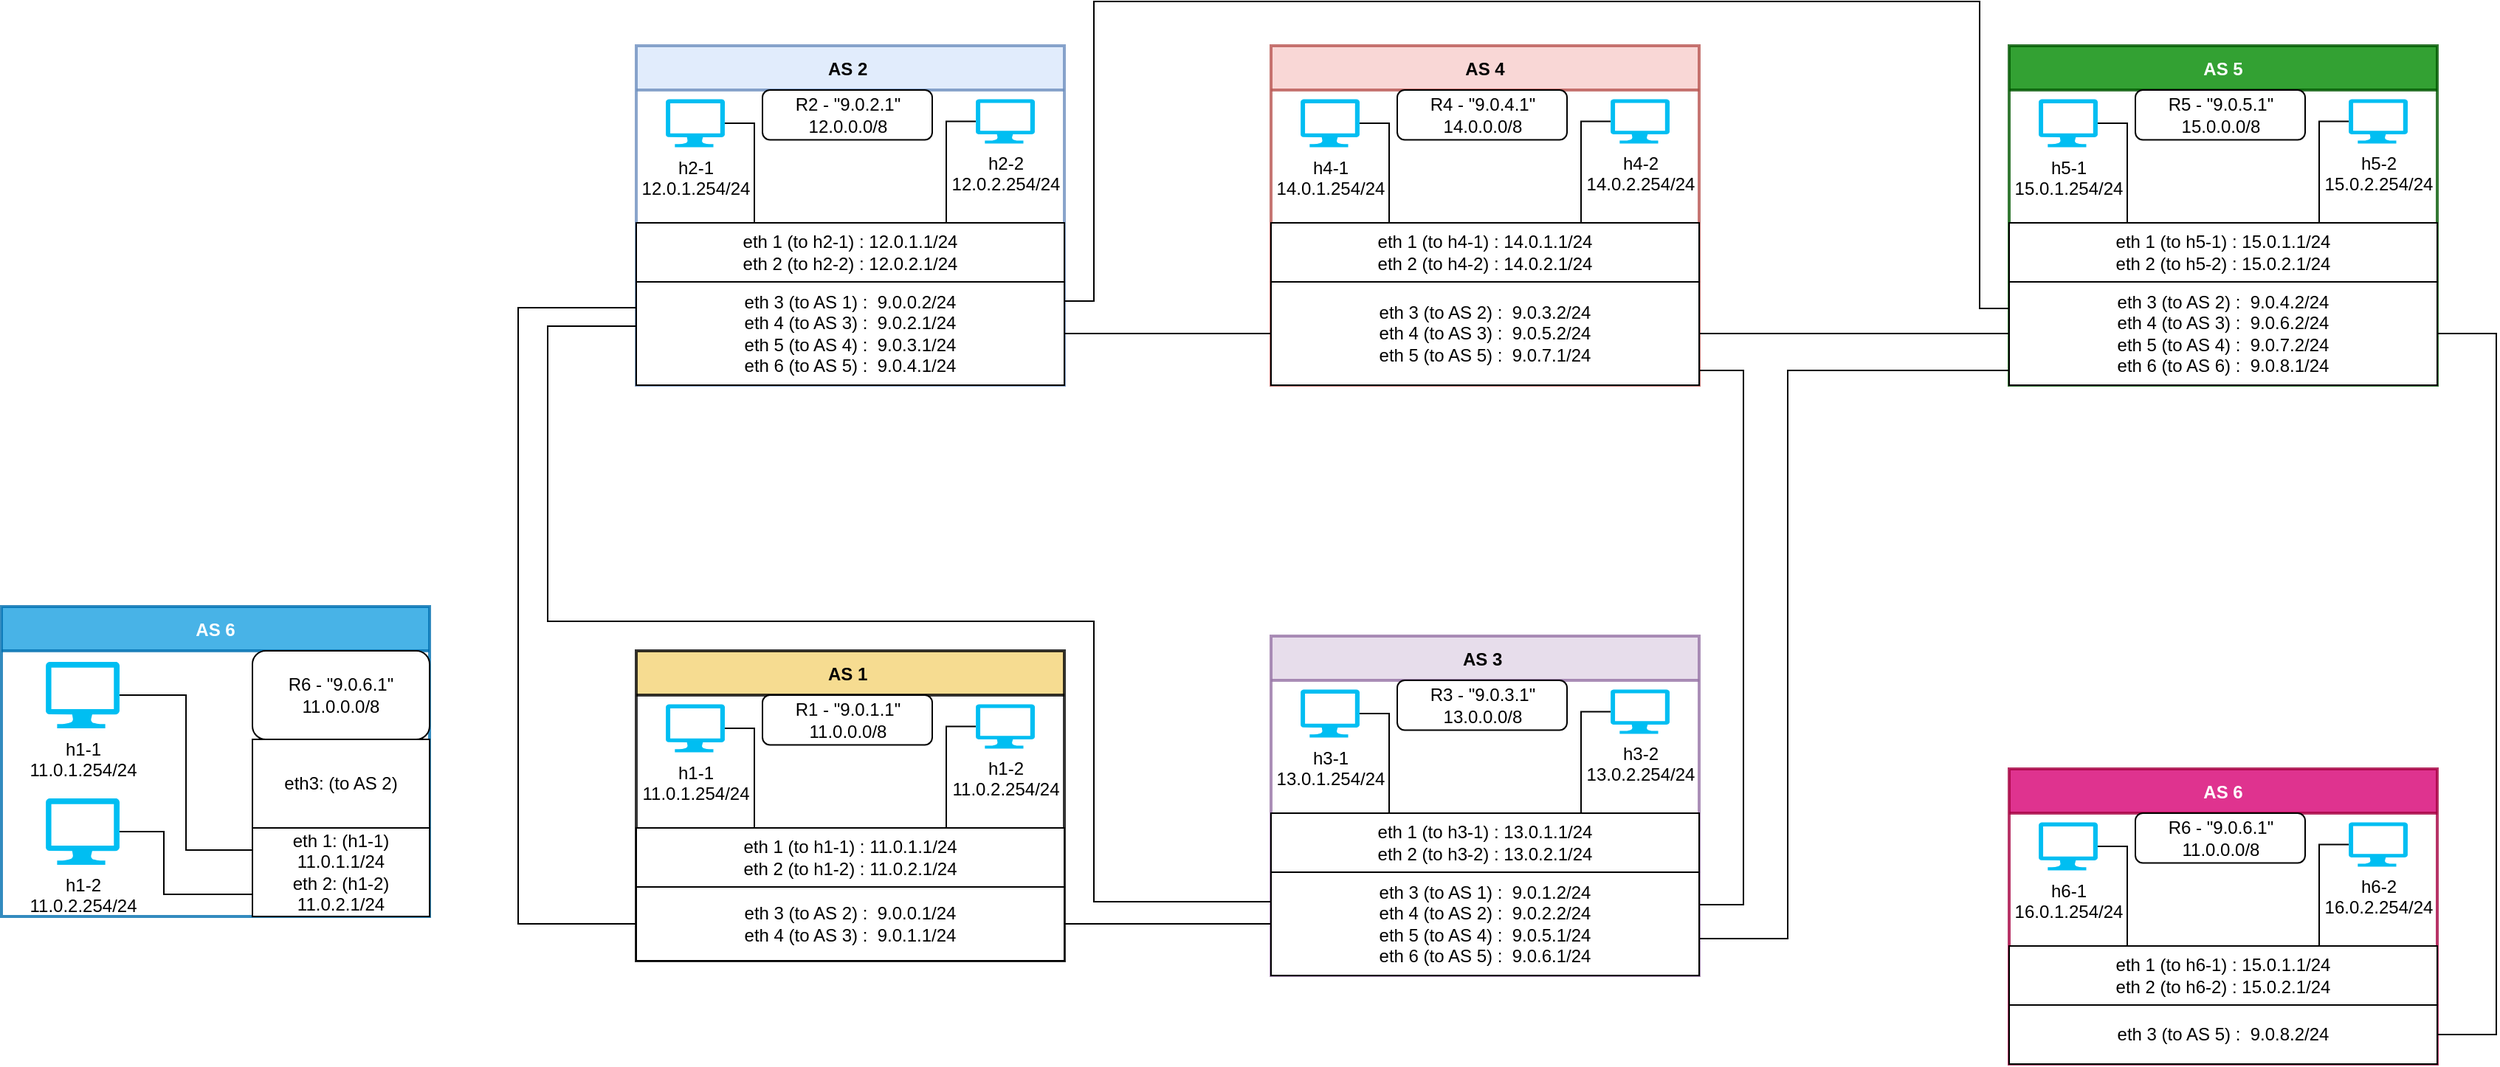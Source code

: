 <mxfile version="17.2.2" type="github">
  <diagram id="hPBcGTMjvYHtOmkIqjpS" name="Page-1">
    <mxGraphModel dx="3118" dy="962" grid="1" gridSize="10" guides="1" tooltips="1" connect="1" arrows="1" fold="1" page="1" pageScale="1" pageWidth="1400" pageHeight="850" math="0" shadow="0">
      <root>
        <mxCell id="0" />
        <mxCell id="1" parent="0" />
        <mxCell id="3R8BAee1Lmwa3WrxwWTS-9" value="AS 1 " style="swimlane;rounded=0;shadow=0;glass=0;fillColor=#f4d476;gradientColor=none;opacity=80;strokeWidth=2;startSize=30;" vertex="1" parent="1">
          <mxGeometry x="110" y="490" width="290" height="210" as="geometry" />
        </mxCell>
        <mxCell id="3R8BAee1Lmwa3WrxwWTS-3" value="eth 1 (to h1-1) :&amp;nbsp;11.0.1.1/24&lt;br&gt;eth 2 (to h1-2) : 11.0.2.1/24" style="rounded=0;whiteSpace=wrap;html=1;" vertex="1" parent="3R8BAee1Lmwa3WrxwWTS-9">
          <mxGeometry y="120" width="290" height="40" as="geometry" />
        </mxCell>
        <mxCell id="3R8BAee1Lmwa3WrxwWTS-1" value="R1 - &quot;9.0.1.1&quot;&lt;br&gt;11.0.0.0/8" style="rounded=1;whiteSpace=wrap;html=1;" vertex="1" parent="3R8BAee1Lmwa3WrxwWTS-9">
          <mxGeometry x="85.5" y="30" width="115" height="33.75" as="geometry" />
        </mxCell>
        <mxCell id="3R8BAee1Lmwa3WrxwWTS-2" value="eth 3 (to AS 2) :&amp;nbsp; 9.0.0.1/24&lt;br&gt;eth 4 (to AS 3) :&amp;nbsp;&amp;nbsp;9.0.1.1/24" style="rounded=0;whiteSpace=wrap;html=1;" vertex="1" parent="3R8BAee1Lmwa3WrxwWTS-9">
          <mxGeometry y="160" width="290" height="50" as="geometry" />
        </mxCell>
        <mxCell id="3R8BAee1Lmwa3WrxwWTS-66" style="edgeStyle=elbowEdgeStyle;rounded=0;orthogonalLoop=1;jettySize=auto;html=1;entryX=0.75;entryY=0;entryDx=0;entryDy=0;endArrow=none;endFill=0;" edge="1" parent="3R8BAee1Lmwa3WrxwWTS-9" source="3R8BAee1Lmwa3WrxwWTS-5" target="3R8BAee1Lmwa3WrxwWTS-3">
          <mxGeometry relative="1" as="geometry">
            <Array as="points">
              <mxPoint x="210" y="90" />
            </Array>
          </mxGeometry>
        </mxCell>
        <mxCell id="3R8BAee1Lmwa3WrxwWTS-5" value="h1-2&lt;br&gt;11.0.2.254/24" style="verticalLabelPosition=bottom;html=1;verticalAlign=top;align=center;strokeColor=none;fillColor=#00BEF2;shape=mxgraph.azure.computer;pointerEvents=1;" vertex="1" parent="3R8BAee1Lmwa3WrxwWTS-9">
          <mxGeometry x="230" y="36.25" width="40" height="30" as="geometry" />
        </mxCell>
        <mxCell id="3R8BAee1Lmwa3WrxwWTS-65" style="edgeStyle=elbowEdgeStyle;rounded=0;orthogonalLoop=1;jettySize=auto;html=1;entryX=0.25;entryY=0;entryDx=0;entryDy=0;endArrow=none;endFill=0;" edge="1" parent="3R8BAee1Lmwa3WrxwWTS-9" source="3R8BAee1Lmwa3WrxwWTS-4" target="3R8BAee1Lmwa3WrxwWTS-3">
          <mxGeometry relative="1" as="geometry">
            <Array as="points">
              <mxPoint x="80" y="90" />
            </Array>
          </mxGeometry>
        </mxCell>
        <mxCell id="3R8BAee1Lmwa3WrxwWTS-4" value="h1-1&lt;br&gt;11.0.1.254/24" style="verticalLabelPosition=bottom;html=1;verticalAlign=top;align=center;strokeColor=none;fillColor=#00BEF2;shape=mxgraph.azure.computer;pointerEvents=1;" vertex="1" parent="3R8BAee1Lmwa3WrxwWTS-9">
          <mxGeometry x="20" y="36.25" width="40" height="32.5" as="geometry" />
        </mxCell>
        <mxCell id="3R8BAee1Lmwa3WrxwWTS-75" value="AS 2 " style="swimlane;rounded=0;shadow=0;glass=0;fillColor=#dae8fc;opacity=80;strokeWidth=2;startSize=30;strokeColor=#6c8ebf;" vertex="1" parent="1">
          <mxGeometry x="110" y="80" width="290" height="230" as="geometry" />
        </mxCell>
        <mxCell id="3R8BAee1Lmwa3WrxwWTS-76" value="eth 1 (to h2-1) :&amp;nbsp;12.0.1.1/24&lt;br&gt;eth 2 (to h2-2) : 12.0.2.1/24" style="rounded=0;whiteSpace=wrap;html=1;" vertex="1" parent="3R8BAee1Lmwa3WrxwWTS-75">
          <mxGeometry y="120" width="290" height="40" as="geometry" />
        </mxCell>
        <mxCell id="3R8BAee1Lmwa3WrxwWTS-77" value="R2 - &quot;9.0.2.1&quot;&lt;br&gt;12.0.0.0/8" style="rounded=1;whiteSpace=wrap;html=1;" vertex="1" parent="3R8BAee1Lmwa3WrxwWTS-75">
          <mxGeometry x="85.5" y="30" width="115" height="33.75" as="geometry" />
        </mxCell>
        <mxCell id="3R8BAee1Lmwa3WrxwWTS-78" value="eth 3 (to AS 1) :&amp;nbsp; 9.0.0.2/24&lt;br&gt;eth 4 (to AS 3) :&amp;nbsp; 9.0.2.1/24&lt;br&gt;eth 5 (to AS 4) :&amp;nbsp; 9.0.3.1/24&lt;br&gt;eth 6 (to AS 5) :&amp;nbsp; 9.0.4.1/24" style="rounded=0;whiteSpace=wrap;html=1;" vertex="1" parent="3R8BAee1Lmwa3WrxwWTS-75">
          <mxGeometry y="160" width="290" height="70" as="geometry" />
        </mxCell>
        <mxCell id="3R8BAee1Lmwa3WrxwWTS-79" style="edgeStyle=elbowEdgeStyle;rounded=0;orthogonalLoop=1;jettySize=auto;html=1;entryX=0.75;entryY=0;entryDx=0;entryDy=0;endArrow=none;endFill=0;" edge="1" parent="3R8BAee1Lmwa3WrxwWTS-75" source="3R8BAee1Lmwa3WrxwWTS-80" target="3R8BAee1Lmwa3WrxwWTS-76">
          <mxGeometry relative="1" as="geometry">
            <Array as="points">
              <mxPoint x="210" y="90" />
            </Array>
          </mxGeometry>
        </mxCell>
        <mxCell id="3R8BAee1Lmwa3WrxwWTS-80" value="h2-2&lt;br&gt;12.0.2.254/24" style="verticalLabelPosition=bottom;html=1;verticalAlign=top;align=center;strokeColor=none;fillColor=#00BEF2;shape=mxgraph.azure.computer;pointerEvents=1;" vertex="1" parent="3R8BAee1Lmwa3WrxwWTS-75">
          <mxGeometry x="230" y="36.25" width="40" height="30" as="geometry" />
        </mxCell>
        <mxCell id="3R8BAee1Lmwa3WrxwWTS-81" style="edgeStyle=elbowEdgeStyle;rounded=0;orthogonalLoop=1;jettySize=auto;html=1;entryX=0.25;entryY=0;entryDx=0;entryDy=0;endArrow=none;endFill=0;" edge="1" parent="3R8BAee1Lmwa3WrxwWTS-75" source="3R8BAee1Lmwa3WrxwWTS-82" target="3R8BAee1Lmwa3WrxwWTS-76">
          <mxGeometry relative="1" as="geometry">
            <Array as="points">
              <mxPoint x="80" y="90" />
            </Array>
          </mxGeometry>
        </mxCell>
        <mxCell id="3R8BAee1Lmwa3WrxwWTS-82" value="h2-1&lt;br&gt;12.0.1.254/24" style="verticalLabelPosition=bottom;html=1;verticalAlign=top;align=center;strokeColor=none;fillColor=#00BEF2;shape=mxgraph.azure.computer;pointerEvents=1;" vertex="1" parent="3R8BAee1Lmwa3WrxwWTS-75">
          <mxGeometry x="20" y="36.25" width="40" height="32.5" as="geometry" />
        </mxCell>
        <mxCell id="3R8BAee1Lmwa3WrxwWTS-84" style="edgeStyle=elbowEdgeStyle;rounded=0;orthogonalLoop=1;jettySize=auto;html=1;exitX=0;exitY=0.5;exitDx=0;exitDy=0;entryX=0;entryY=0.25;entryDx=0;entryDy=0;endArrow=none;endFill=0;" edge="1" parent="1" source="3R8BAee1Lmwa3WrxwWTS-2" target="3R8BAee1Lmwa3WrxwWTS-78">
          <mxGeometry relative="1" as="geometry">
            <Array as="points">
              <mxPoint x="30" y="460" />
            </Array>
          </mxGeometry>
        </mxCell>
        <mxCell id="3R8BAee1Lmwa3WrxwWTS-93" value="AS 3 " style="swimlane;rounded=0;shadow=0;glass=0;fillColor=#e1d5e7;opacity=80;strokeWidth=2;startSize=30;strokeColor=#9673a6;" vertex="1" parent="1">
          <mxGeometry x="540" y="480" width="290" height="230" as="geometry" />
        </mxCell>
        <mxCell id="3R8BAee1Lmwa3WrxwWTS-94" value="eth 1 (to h3-1) :&amp;nbsp;13.0.1.1/24&lt;br&gt;eth 2 (to h3-2) : 13.0.2.1/24" style="rounded=0;whiteSpace=wrap;html=1;" vertex="1" parent="3R8BAee1Lmwa3WrxwWTS-93">
          <mxGeometry y="120" width="290" height="40" as="geometry" />
        </mxCell>
        <mxCell id="3R8BAee1Lmwa3WrxwWTS-95" value="R3 - &quot;9.0.3.1&quot;&lt;br&gt;13.0.0.0/8" style="rounded=1;whiteSpace=wrap;html=1;" vertex="1" parent="3R8BAee1Lmwa3WrxwWTS-93">
          <mxGeometry x="85.5" y="30" width="115" height="33.75" as="geometry" />
        </mxCell>
        <mxCell id="3R8BAee1Lmwa3WrxwWTS-96" value="eth 3 (to AS 1) :&amp;nbsp; 9.0.1.2/24&lt;br&gt;eth 4 (to AS 2) :&amp;nbsp; 9.0.2.2/24&lt;br&gt;eth 5 (to AS 4) :&amp;nbsp; 9.0.5.1/24&lt;br&gt;eth 6 (to AS 5) :&amp;nbsp; 9.0.6.1/24" style="rounded=0;whiteSpace=wrap;html=1;" vertex="1" parent="3R8BAee1Lmwa3WrxwWTS-93">
          <mxGeometry y="160" width="290" height="70" as="geometry" />
        </mxCell>
        <mxCell id="3R8BAee1Lmwa3WrxwWTS-97" style="edgeStyle=elbowEdgeStyle;rounded=0;orthogonalLoop=1;jettySize=auto;html=1;entryX=0.75;entryY=0;entryDx=0;entryDy=0;endArrow=none;endFill=0;" edge="1" parent="3R8BAee1Lmwa3WrxwWTS-93" source="3R8BAee1Lmwa3WrxwWTS-98" target="3R8BAee1Lmwa3WrxwWTS-94">
          <mxGeometry relative="1" as="geometry">
            <Array as="points">
              <mxPoint x="210" y="90" />
            </Array>
          </mxGeometry>
        </mxCell>
        <mxCell id="3R8BAee1Lmwa3WrxwWTS-98" value="h3-2&lt;br&gt;13.0.2.254/24" style="verticalLabelPosition=bottom;html=1;verticalAlign=top;align=center;strokeColor=none;fillColor=#00BEF2;shape=mxgraph.azure.computer;pointerEvents=1;" vertex="1" parent="3R8BAee1Lmwa3WrxwWTS-93">
          <mxGeometry x="230" y="36.25" width="40" height="30" as="geometry" />
        </mxCell>
        <mxCell id="3R8BAee1Lmwa3WrxwWTS-99" style="edgeStyle=elbowEdgeStyle;rounded=0;orthogonalLoop=1;jettySize=auto;html=1;entryX=0.25;entryY=0;entryDx=0;entryDy=0;endArrow=none;endFill=0;" edge="1" parent="3R8BAee1Lmwa3WrxwWTS-93" source="3R8BAee1Lmwa3WrxwWTS-100" target="3R8BAee1Lmwa3WrxwWTS-94">
          <mxGeometry relative="1" as="geometry">
            <Array as="points">
              <mxPoint x="80" y="90" />
            </Array>
          </mxGeometry>
        </mxCell>
        <mxCell id="3R8BAee1Lmwa3WrxwWTS-100" value="h3-1&lt;br&gt;13.0.1.254/24" style="verticalLabelPosition=bottom;html=1;verticalAlign=top;align=center;strokeColor=none;fillColor=#00BEF2;shape=mxgraph.azure.computer;pointerEvents=1;" vertex="1" parent="3R8BAee1Lmwa3WrxwWTS-93">
          <mxGeometry x="20" y="36.25" width="40" height="32.5" as="geometry" />
        </mxCell>
        <mxCell id="3R8BAee1Lmwa3WrxwWTS-101" style="edgeStyle=elbowEdgeStyle;rounded=0;orthogonalLoop=1;jettySize=auto;html=1;entryX=0;entryY=0.5;entryDx=0;entryDy=0;endArrow=none;endFill=0;" edge="1" parent="1" source="3R8BAee1Lmwa3WrxwWTS-2" target="3R8BAee1Lmwa3WrxwWTS-96">
          <mxGeometry relative="1" as="geometry" />
        </mxCell>
        <mxCell id="3R8BAee1Lmwa3WrxwWTS-102" style="edgeStyle=orthogonalEdgeStyle;rounded=0;orthogonalLoop=1;jettySize=auto;html=1;endArrow=none;endFill=0;exitX=0;exitY=0.75;exitDx=0;exitDy=0;" edge="1" parent="1" source="3R8BAee1Lmwa3WrxwWTS-78">
          <mxGeometry relative="1" as="geometry">
            <mxPoint x="540" y="660" as="targetPoint" />
            <Array as="points">
              <mxPoint x="110" y="270" />
              <mxPoint x="50" y="270" />
              <mxPoint x="50" y="470" />
              <mxPoint x="420" y="470" />
              <mxPoint x="420" y="660" />
              <mxPoint x="540" y="660" />
            </Array>
          </mxGeometry>
        </mxCell>
        <mxCell id="3R8BAee1Lmwa3WrxwWTS-104" value="AS 4" style="swimlane;rounded=0;shadow=0;glass=0;fillColor=#f8cecc;opacity=80;strokeWidth=2;startSize=30;strokeColor=#b85450;" vertex="1" parent="1">
          <mxGeometry x="540" y="80" width="290" height="230" as="geometry" />
        </mxCell>
        <mxCell id="3R8BAee1Lmwa3WrxwWTS-105" value="eth 1 (to h4-1) :&amp;nbsp;14.0.1.1/24&lt;br&gt;eth 2 (to h4-2) : 14.0.2.1/24" style="rounded=0;whiteSpace=wrap;html=1;" vertex="1" parent="3R8BAee1Lmwa3WrxwWTS-104">
          <mxGeometry y="120" width="290" height="40" as="geometry" />
        </mxCell>
        <mxCell id="3R8BAee1Lmwa3WrxwWTS-106" value="R4 - &quot;9.0.4.1&quot;&lt;br&gt;14.0.0.0/8" style="rounded=1;whiteSpace=wrap;html=1;" vertex="1" parent="3R8BAee1Lmwa3WrxwWTS-104">
          <mxGeometry x="85.5" y="30" width="115" height="33.75" as="geometry" />
        </mxCell>
        <mxCell id="3R8BAee1Lmwa3WrxwWTS-107" value="eth 3 (to AS 2) :&amp;nbsp; 9.0.3.2/24&lt;br&gt;eth 4 (to AS 3) :&amp;nbsp; 9.0.5.2/24&lt;br&gt;eth 5 (to AS 5) :&amp;nbsp; 9.0.7.1/24" style="rounded=0;whiteSpace=wrap;html=1;" vertex="1" parent="3R8BAee1Lmwa3WrxwWTS-104">
          <mxGeometry y="160" width="290" height="70" as="geometry" />
        </mxCell>
        <mxCell id="3R8BAee1Lmwa3WrxwWTS-108" style="edgeStyle=elbowEdgeStyle;rounded=0;orthogonalLoop=1;jettySize=auto;html=1;entryX=0.75;entryY=0;entryDx=0;entryDy=0;endArrow=none;endFill=0;" edge="1" parent="3R8BAee1Lmwa3WrxwWTS-104" source="3R8BAee1Lmwa3WrxwWTS-109" target="3R8BAee1Lmwa3WrxwWTS-105">
          <mxGeometry relative="1" as="geometry">
            <Array as="points">
              <mxPoint x="210" y="90" />
            </Array>
          </mxGeometry>
        </mxCell>
        <mxCell id="3R8BAee1Lmwa3WrxwWTS-109" value="h4-2&lt;br&gt;14.0.2.254/24" style="verticalLabelPosition=bottom;html=1;verticalAlign=top;align=center;strokeColor=none;fillColor=#00BEF2;shape=mxgraph.azure.computer;pointerEvents=1;" vertex="1" parent="3R8BAee1Lmwa3WrxwWTS-104">
          <mxGeometry x="230" y="36.25" width="40" height="30" as="geometry" />
        </mxCell>
        <mxCell id="3R8BAee1Lmwa3WrxwWTS-110" style="edgeStyle=elbowEdgeStyle;rounded=0;orthogonalLoop=1;jettySize=auto;html=1;entryX=0.25;entryY=0;entryDx=0;entryDy=0;endArrow=none;endFill=0;" edge="1" parent="3R8BAee1Lmwa3WrxwWTS-104" source="3R8BAee1Lmwa3WrxwWTS-111" target="3R8BAee1Lmwa3WrxwWTS-105">
          <mxGeometry relative="1" as="geometry">
            <Array as="points">
              <mxPoint x="80" y="90" />
            </Array>
          </mxGeometry>
        </mxCell>
        <mxCell id="3R8BAee1Lmwa3WrxwWTS-111" value="h4-1&lt;br&gt;14.0.1.254/24" style="verticalLabelPosition=bottom;html=1;verticalAlign=top;align=center;strokeColor=none;fillColor=#00BEF2;shape=mxgraph.azure.computer;pointerEvents=1;" vertex="1" parent="3R8BAee1Lmwa3WrxwWTS-104">
          <mxGeometry x="20" y="36.25" width="40" height="32.5" as="geometry" />
        </mxCell>
        <mxCell id="3R8BAee1Lmwa3WrxwWTS-113" value="AS 5" style="swimlane;rounded=0;shadow=0;glass=0;fillColor=#008a00;opacity=80;strokeWidth=2;startSize=30;strokeColor=#005700;fontColor=#ffffff;" vertex="1" parent="1">
          <mxGeometry x="1040" y="80" width="290" height="230" as="geometry" />
        </mxCell>
        <mxCell id="3R8BAee1Lmwa3WrxwWTS-114" value="eth 1 (to h5-1) :&amp;nbsp;15.0.1.1/24&lt;br&gt;eth 2 (to h5-2) : 15.0.2.1/24" style="rounded=0;whiteSpace=wrap;html=1;" vertex="1" parent="3R8BAee1Lmwa3WrxwWTS-113">
          <mxGeometry y="120" width="290" height="40" as="geometry" />
        </mxCell>
        <mxCell id="3R8BAee1Lmwa3WrxwWTS-115" value="R5 - &quot;9.0.5.1&quot;&lt;br&gt;15.0.0.0/8" style="rounded=1;whiteSpace=wrap;html=1;" vertex="1" parent="3R8BAee1Lmwa3WrxwWTS-113">
          <mxGeometry x="85.5" y="30" width="115" height="33.75" as="geometry" />
        </mxCell>
        <mxCell id="3R8BAee1Lmwa3WrxwWTS-116" value="eth 3 (to AS 2) :&amp;nbsp; 9.0.4.2/24&lt;br&gt;eth 4 (to AS 3) :&amp;nbsp; 9.0.6.2/24&lt;br&gt;eth 5 (to AS 4) :&amp;nbsp; 9.0.7.2/24&lt;br&gt;eth 6 (to AS 6) :&amp;nbsp; 9.0.8.1/24" style="rounded=0;whiteSpace=wrap;html=1;" vertex="1" parent="3R8BAee1Lmwa3WrxwWTS-113">
          <mxGeometry y="160" width="290" height="70" as="geometry" />
        </mxCell>
        <mxCell id="3R8BAee1Lmwa3WrxwWTS-117" style="edgeStyle=elbowEdgeStyle;rounded=0;orthogonalLoop=1;jettySize=auto;html=1;entryX=0.75;entryY=0;entryDx=0;entryDy=0;endArrow=none;endFill=0;" edge="1" parent="3R8BAee1Lmwa3WrxwWTS-113" source="3R8BAee1Lmwa3WrxwWTS-118" target="3R8BAee1Lmwa3WrxwWTS-114">
          <mxGeometry relative="1" as="geometry">
            <Array as="points">
              <mxPoint x="210" y="90" />
            </Array>
          </mxGeometry>
        </mxCell>
        <mxCell id="3R8BAee1Lmwa3WrxwWTS-118" value="h5-2&lt;br&gt;15.0.2.254/24" style="verticalLabelPosition=bottom;html=1;verticalAlign=top;align=center;strokeColor=none;fillColor=#00BEF2;shape=mxgraph.azure.computer;pointerEvents=1;" vertex="1" parent="3R8BAee1Lmwa3WrxwWTS-113">
          <mxGeometry x="230" y="36.25" width="40" height="30" as="geometry" />
        </mxCell>
        <mxCell id="3R8BAee1Lmwa3WrxwWTS-119" style="edgeStyle=elbowEdgeStyle;rounded=0;orthogonalLoop=1;jettySize=auto;html=1;entryX=0.25;entryY=0;entryDx=0;entryDy=0;endArrow=none;endFill=0;" edge="1" parent="3R8BAee1Lmwa3WrxwWTS-113" source="3R8BAee1Lmwa3WrxwWTS-120" target="3R8BAee1Lmwa3WrxwWTS-114">
          <mxGeometry relative="1" as="geometry">
            <Array as="points">
              <mxPoint x="80" y="90" />
            </Array>
          </mxGeometry>
        </mxCell>
        <mxCell id="3R8BAee1Lmwa3WrxwWTS-120" value="h5-1&lt;br&gt;15.0.1.254/24" style="verticalLabelPosition=bottom;html=1;verticalAlign=top;align=center;strokeColor=none;fillColor=#00BEF2;shape=mxgraph.azure.computer;pointerEvents=1;" vertex="1" parent="3R8BAee1Lmwa3WrxwWTS-113">
          <mxGeometry x="20" y="36.25" width="40" height="32.5" as="geometry" />
        </mxCell>
        <mxCell id="3R8BAee1Lmwa3WrxwWTS-122" style="edgeStyle=orthogonalEdgeStyle;rounded=0;orthogonalLoop=1;jettySize=auto;html=1;entryX=0;entryY=0.5;entryDx=0;entryDy=0;endArrow=none;endFill=0;" edge="1" parent="1" source="3R8BAee1Lmwa3WrxwWTS-78" target="3R8BAee1Lmwa3WrxwWTS-107">
          <mxGeometry relative="1" as="geometry" />
        </mxCell>
        <mxCell id="3R8BAee1Lmwa3WrxwWTS-123" style="edgeStyle=orthogonalEdgeStyle;rounded=0;orthogonalLoop=1;jettySize=auto;html=1;endArrow=none;endFill=0;exitX=1;exitY=0.25;exitDx=0;exitDy=0;entryX=0;entryY=0.25;entryDx=0;entryDy=0;" edge="1" parent="1" source="3R8BAee1Lmwa3WrxwWTS-78" target="3R8BAee1Lmwa3WrxwWTS-116">
          <mxGeometry relative="1" as="geometry">
            <mxPoint x="1030" y="280" as="targetPoint" />
            <Array as="points">
              <mxPoint x="400" y="253" />
              <mxPoint x="420" y="253" />
              <mxPoint x="420" y="50" />
              <mxPoint x="1020" y="50" />
              <mxPoint x="1020" y="258" />
              <mxPoint x="1040" y="258" />
            </Array>
          </mxGeometry>
        </mxCell>
        <mxCell id="3R8BAee1Lmwa3WrxwWTS-125" style="edgeStyle=orthogonalEdgeStyle;rounded=0;orthogonalLoop=1;jettySize=auto;html=1;entryX=1;entryY=0.25;entryDx=0;entryDy=0;endArrow=none;endFill=0;" edge="1" parent="1" source="3R8BAee1Lmwa3WrxwWTS-107" target="3R8BAee1Lmwa3WrxwWTS-96">
          <mxGeometry relative="1" as="geometry">
            <Array as="points">
              <mxPoint x="860" y="300" />
              <mxPoint x="860" y="662" />
              <mxPoint x="830" y="662" />
            </Array>
          </mxGeometry>
        </mxCell>
        <mxCell id="3R8BAee1Lmwa3WrxwWTS-126" style="edgeStyle=orthogonalEdgeStyle;rounded=0;orthogonalLoop=1;jettySize=auto;html=1;endArrow=none;endFill=0;entryX=0;entryY=0.844;entryDx=0;entryDy=0;entryPerimeter=0;" edge="1" parent="1" source="3R8BAee1Lmwa3WrxwWTS-96" target="3R8BAee1Lmwa3WrxwWTS-116">
          <mxGeometry relative="1" as="geometry">
            <mxPoint x="1040" y="280" as="targetPoint" />
            <Array as="points">
              <mxPoint x="890" y="685" />
              <mxPoint x="890" y="300" />
              <mxPoint x="1040" y="300" />
            </Array>
          </mxGeometry>
        </mxCell>
        <mxCell id="3R8BAee1Lmwa3WrxwWTS-127" style="edgeStyle=orthogonalEdgeStyle;rounded=0;orthogonalLoop=1;jettySize=auto;html=1;entryX=0;entryY=0.5;entryDx=0;entryDy=0;endArrow=none;endFill=0;" edge="1" parent="1" source="3R8BAee1Lmwa3WrxwWTS-107" target="3R8BAee1Lmwa3WrxwWTS-116">
          <mxGeometry relative="1" as="geometry" />
        </mxCell>
        <mxCell id="3R8BAee1Lmwa3WrxwWTS-45" value="AS 6" style="swimlane;rounded=0;shadow=0;glass=0;fillColor=#1ba1e2;opacity=80;strokeWidth=2;startSize=30;fontColor=#ffffff;strokeColor=#006EAF;" vertex="1" parent="1">
          <mxGeometry x="-320" y="460" width="290" height="210" as="geometry" />
        </mxCell>
        <mxCell id="3R8BAee1Lmwa3WrxwWTS-46" value="eth3: (to AS 2)&lt;br&gt;" style="rounded=0;whiteSpace=wrap;html=1;" vertex="1" parent="3R8BAee1Lmwa3WrxwWTS-45">
          <mxGeometry x="170" y="90" width="120" height="60" as="geometry" />
        </mxCell>
        <mxCell id="3R8BAee1Lmwa3WrxwWTS-47" value="eth 1: (h1-1)&lt;br&gt;11.0.1.1/24&lt;br&gt;eth 2: (h1-2)&lt;br&gt;11.0.2.1/24" style="rounded=0;whiteSpace=wrap;html=1;" vertex="1" parent="3R8BAee1Lmwa3WrxwWTS-45">
          <mxGeometry x="170" y="150" width="120" height="60" as="geometry" />
        </mxCell>
        <mxCell id="3R8BAee1Lmwa3WrxwWTS-48" value="R6 - &quot;9.0.6.1&quot;&lt;br&gt;11.0.0.0/8" style="rounded=1;whiteSpace=wrap;html=1;" vertex="1" parent="3R8BAee1Lmwa3WrxwWTS-45">
          <mxGeometry x="170" y="30" width="120" height="60" as="geometry" />
        </mxCell>
        <mxCell id="3R8BAee1Lmwa3WrxwWTS-49" style="edgeStyle=orthogonalEdgeStyle;rounded=0;orthogonalLoop=1;jettySize=auto;html=1;entryX=0;entryY=0.75;entryDx=0;entryDy=0;endArrow=none;endFill=0;strokeWidth=1;" edge="1" parent="3R8BAee1Lmwa3WrxwWTS-45" source="3R8BAee1Lmwa3WrxwWTS-50" target="3R8BAee1Lmwa3WrxwWTS-47">
          <mxGeometry relative="1" as="geometry">
            <Array as="points">
              <mxPoint x="110" y="153" />
              <mxPoint x="110" y="195" />
            </Array>
          </mxGeometry>
        </mxCell>
        <mxCell id="3R8BAee1Lmwa3WrxwWTS-50" value="h1-2&lt;br&gt;11.0.2.254/24" style="verticalLabelPosition=bottom;html=1;verticalAlign=top;align=center;strokeColor=none;fillColor=#00BEF2;shape=mxgraph.azure.computer;pointerEvents=1;" vertex="1" parent="3R8BAee1Lmwa3WrxwWTS-45">
          <mxGeometry x="30" y="130" width="50" height="45" as="geometry" />
        </mxCell>
        <mxCell id="3R8BAee1Lmwa3WrxwWTS-51" style="rounded=0;orthogonalLoop=1;jettySize=auto;html=1;entryX=0;entryY=0.25;entryDx=0;entryDy=0;edgeStyle=orthogonalEdgeStyle;endArrow=none;endFill=0;strokeWidth=1;" edge="1" parent="3R8BAee1Lmwa3WrxwWTS-45" source="3R8BAee1Lmwa3WrxwWTS-52" target="3R8BAee1Lmwa3WrxwWTS-47">
          <mxGeometry relative="1" as="geometry" />
        </mxCell>
        <mxCell id="3R8BAee1Lmwa3WrxwWTS-52" value="h1-1&lt;br&gt;11.0.1.254/24" style="verticalLabelPosition=bottom;html=1;verticalAlign=top;align=center;strokeColor=none;fillColor=#00BEF2;shape=mxgraph.azure.computer;pointerEvents=1;" vertex="1" parent="3R8BAee1Lmwa3WrxwWTS-45">
          <mxGeometry x="30" y="37.5" width="50" height="45" as="geometry" />
        </mxCell>
        <mxCell id="3R8BAee1Lmwa3WrxwWTS-128" value="AS 6" style="swimlane;rounded=0;shadow=0;glass=0;fillColor=#d80073;opacity=80;strokeWidth=2;startSize=30;strokeColor=#A50040;fontColor=#ffffff;" vertex="1" parent="1">
          <mxGeometry x="1040" y="570" width="290" height="200" as="geometry" />
        </mxCell>
        <mxCell id="3R8BAee1Lmwa3WrxwWTS-129" value="eth 1 (to h6-1) :&amp;nbsp;15.0.1.1/24&lt;br&gt;eth 2 (to h6-2) : 15.0.2.1/24" style="rounded=0;whiteSpace=wrap;html=1;" vertex="1" parent="3R8BAee1Lmwa3WrxwWTS-128">
          <mxGeometry y="120" width="290" height="40" as="geometry" />
        </mxCell>
        <mxCell id="3R8BAee1Lmwa3WrxwWTS-130" value="R6 - &quot;9.0.6.1&quot;&lt;br&gt;11.0.0.0/8" style="rounded=1;whiteSpace=wrap;html=1;" vertex="1" parent="3R8BAee1Lmwa3WrxwWTS-128">
          <mxGeometry x="85.5" y="30" width="115" height="33.75" as="geometry" />
        </mxCell>
        <mxCell id="3R8BAee1Lmwa3WrxwWTS-131" value="eth 3 (to AS 5) :&amp;nbsp; 9.0.8.2/24" style="rounded=0;whiteSpace=wrap;html=1;" vertex="1" parent="3R8BAee1Lmwa3WrxwWTS-128">
          <mxGeometry y="160" width="290" height="40" as="geometry" />
        </mxCell>
        <mxCell id="3R8BAee1Lmwa3WrxwWTS-132" style="edgeStyle=elbowEdgeStyle;rounded=0;orthogonalLoop=1;jettySize=auto;html=1;entryX=0.75;entryY=0;entryDx=0;entryDy=0;endArrow=none;endFill=0;" edge="1" parent="3R8BAee1Lmwa3WrxwWTS-128" source="3R8BAee1Lmwa3WrxwWTS-133" target="3R8BAee1Lmwa3WrxwWTS-129">
          <mxGeometry relative="1" as="geometry">
            <Array as="points">
              <mxPoint x="210" y="90" />
            </Array>
          </mxGeometry>
        </mxCell>
        <mxCell id="3R8BAee1Lmwa3WrxwWTS-133" value="h6-2&lt;br&gt;16.0.2.254/24" style="verticalLabelPosition=bottom;html=1;verticalAlign=top;align=center;strokeColor=none;fillColor=#00BEF2;shape=mxgraph.azure.computer;pointerEvents=1;" vertex="1" parent="3R8BAee1Lmwa3WrxwWTS-128">
          <mxGeometry x="230" y="36.25" width="40" height="30" as="geometry" />
        </mxCell>
        <mxCell id="3R8BAee1Lmwa3WrxwWTS-134" style="edgeStyle=elbowEdgeStyle;rounded=0;orthogonalLoop=1;jettySize=auto;html=1;entryX=0.25;entryY=0;entryDx=0;entryDy=0;endArrow=none;endFill=0;" edge="1" parent="3R8BAee1Lmwa3WrxwWTS-128" source="3R8BAee1Lmwa3WrxwWTS-135" target="3R8BAee1Lmwa3WrxwWTS-129">
          <mxGeometry relative="1" as="geometry">
            <Array as="points">
              <mxPoint x="80" y="90" />
            </Array>
          </mxGeometry>
        </mxCell>
        <mxCell id="3R8BAee1Lmwa3WrxwWTS-135" value="h6-1&lt;br&gt;16.0.1.254/24" style="verticalLabelPosition=bottom;html=1;verticalAlign=top;align=center;strokeColor=none;fillColor=#00BEF2;shape=mxgraph.azure.computer;pointerEvents=1;" vertex="1" parent="3R8BAee1Lmwa3WrxwWTS-128">
          <mxGeometry x="20" y="36.25" width="40" height="32.5" as="geometry" />
        </mxCell>
        <mxCell id="3R8BAee1Lmwa3WrxwWTS-138" style="edgeStyle=orthogonalEdgeStyle;rounded=0;orthogonalLoop=1;jettySize=auto;html=1;entryX=1;entryY=0.5;entryDx=0;entryDy=0;endArrow=none;endFill=0;exitX=1;exitY=0.5;exitDx=0;exitDy=0;" edge="1" parent="1" source="3R8BAee1Lmwa3WrxwWTS-116" target="3R8BAee1Lmwa3WrxwWTS-131">
          <mxGeometry relative="1" as="geometry">
            <Array as="points">
              <mxPoint x="1370" y="275" />
              <mxPoint x="1370" y="750" />
            </Array>
          </mxGeometry>
        </mxCell>
      </root>
    </mxGraphModel>
  </diagram>
</mxfile>
